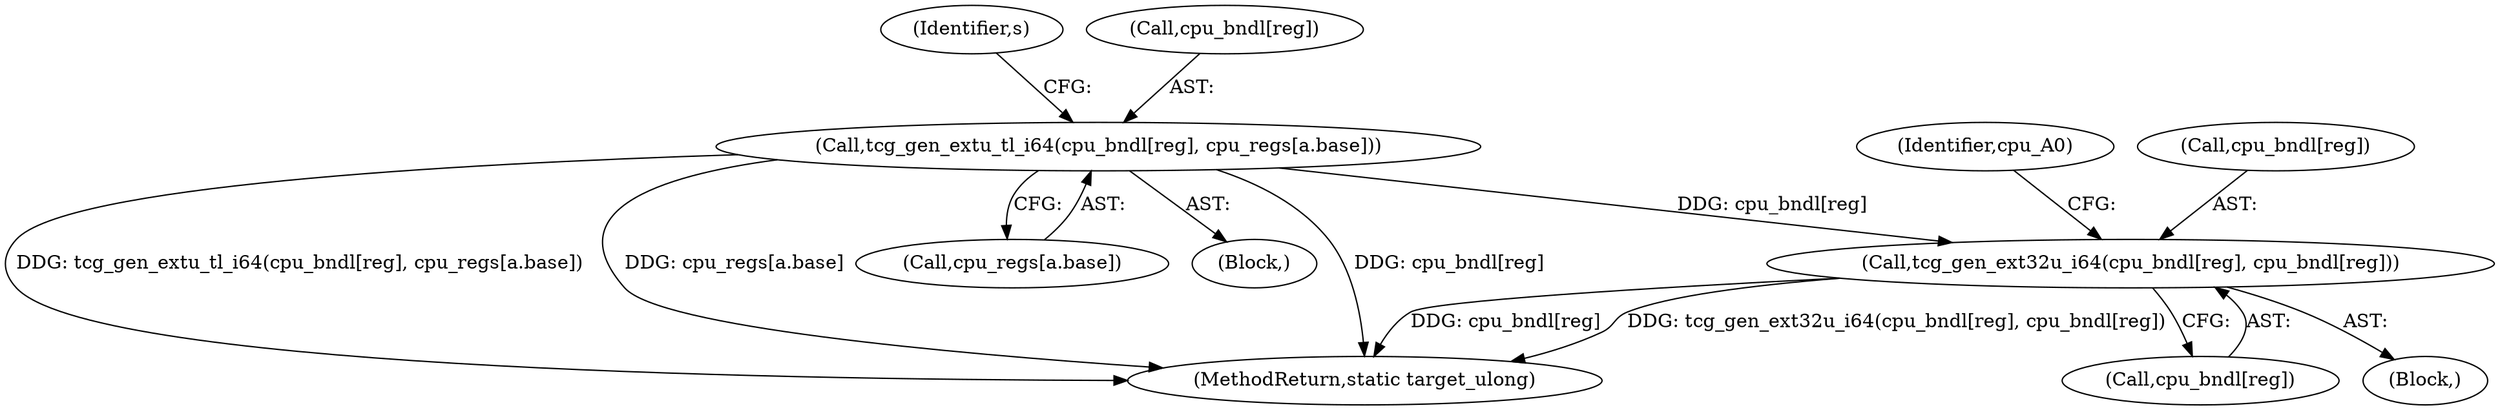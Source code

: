 digraph "0_qemu_30663fd26c0307e414622c7a8607fbc04f92ec14@array" {
"1010450" [label="(Call,tcg_gen_ext32u_i64(cpu_bndl[reg], cpu_bndl[reg]))"];
"1010436" [label="(Call,tcg_gen_extu_tl_i64(cpu_bndl[reg], cpu_regs[a.base]))"];
"1010436" [label="(Call,tcg_gen_extu_tl_i64(cpu_bndl[reg], cpu_regs[a.base]))"];
"1011840" [label="(MethodReturn,static target_ulong)"];
"1010440" [label="(Call,cpu_regs[a.base])"];
"1010454" [label="(Call,cpu_bndl[reg])"];
"1010450" [label="(Call,tcg_gen_ext32u_i64(cpu_bndl[reg], cpu_bndl[reg]))"];
"1010449" [label="(Block,)"];
"1010448" [label="(Identifier,s)"];
"1010475" [label="(Identifier,cpu_A0)"];
"1010435" [label="(Block,)"];
"1010451" [label="(Call,cpu_bndl[reg])"];
"1010437" [label="(Call,cpu_bndl[reg])"];
"1010450" -> "1010449"  [label="AST: "];
"1010450" -> "1010454"  [label="CFG: "];
"1010451" -> "1010450"  [label="AST: "];
"1010454" -> "1010450"  [label="AST: "];
"1010475" -> "1010450"  [label="CFG: "];
"1010450" -> "1011840"  [label="DDG: cpu_bndl[reg]"];
"1010450" -> "1011840"  [label="DDG: tcg_gen_ext32u_i64(cpu_bndl[reg], cpu_bndl[reg])"];
"1010436" -> "1010450"  [label="DDG: cpu_bndl[reg]"];
"1010436" -> "1010435"  [label="AST: "];
"1010436" -> "1010440"  [label="CFG: "];
"1010437" -> "1010436"  [label="AST: "];
"1010440" -> "1010436"  [label="AST: "];
"1010448" -> "1010436"  [label="CFG: "];
"1010436" -> "1011840"  [label="DDG: cpu_bndl[reg]"];
"1010436" -> "1011840"  [label="DDG: tcg_gen_extu_tl_i64(cpu_bndl[reg], cpu_regs[a.base])"];
"1010436" -> "1011840"  [label="DDG: cpu_regs[a.base]"];
}
